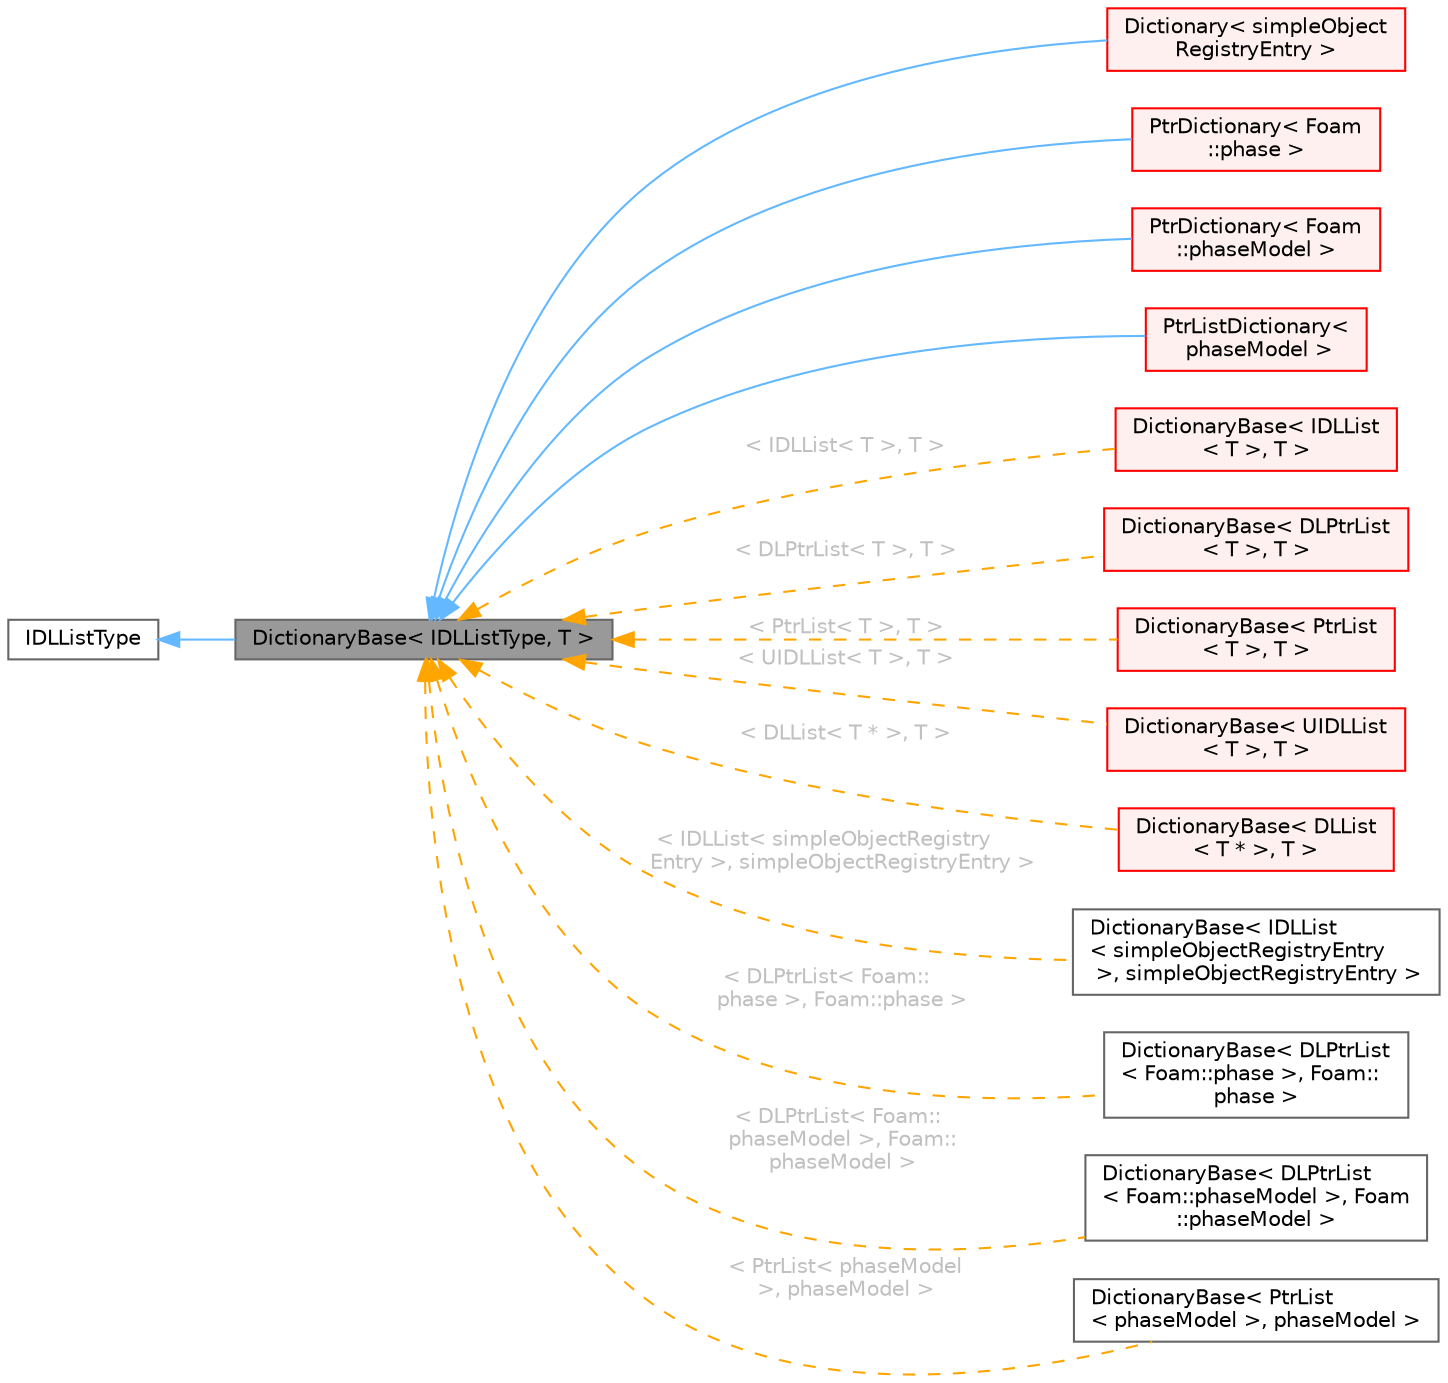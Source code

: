 digraph "DictionaryBase&lt; IDLListType, T &gt;"
{
 // LATEX_PDF_SIZE
  bgcolor="transparent";
  edge [fontname=Helvetica,fontsize=10,labelfontname=Helvetica,labelfontsize=10];
  node [fontname=Helvetica,fontsize=10,shape=box,height=0.2,width=0.4];
  rankdir="LR";
  Node1 [id="Node000001",label="DictionaryBase\< IDLListType, T \>",height=0.2,width=0.4,color="gray40", fillcolor="grey60", style="filled", fontcolor="black",tooltip="Base dictionary class templated on both the form of doubly-linked list it uses as well as the type it..."];
  Node2 -> Node1 [id="edge1_Node000001_Node000002",dir="back",color="steelblue1",style="solid",tooltip=" "];
  Node2 [id="Node000002",label="IDLListType",height=0.2,width=0.4,color="gray40", fillcolor="white", style="filled",tooltip=" "];
  Node1 -> Node3 [id="edge2_Node000001_Node000003",dir="back",color="steelblue1",style="solid",tooltip=" "];
  Node3 [id="Node000003",label="Dictionary\< simpleObject\lRegistryEntry \>",height=0.2,width=0.4,color="red", fillcolor="#FFF0F0", style="filled",URL="$classFoam_1_1Dictionary.html",tooltip=" "];
  Node1 -> Node5 [id="edge3_Node000001_Node000005",dir="back",color="steelblue1",style="solid",tooltip=" "];
  Node5 [id="Node000005",label="PtrDictionary\< Foam\l::phase \>",height=0.2,width=0.4,color="red", fillcolor="#FFF0F0", style="filled",URL="$classFoam_1_1PtrDictionary.html",tooltip=" "];
  Node1 -> Node6 [id="edge4_Node000001_Node000006",dir="back",color="steelblue1",style="solid",tooltip=" "];
  Node6 [id="Node000006",label="PtrDictionary\< Foam\l::phaseModel \>",height=0.2,width=0.4,color="red", fillcolor="#FFF0F0", style="filled",URL="$classFoam_1_1PtrDictionary.html",tooltip=" "];
  Node1 -> Node7 [id="edge5_Node000001_Node000007",dir="back",color="steelblue1",style="solid",tooltip=" "];
  Node7 [id="Node000007",label="PtrListDictionary\<\l phaseModel \>",height=0.2,width=0.4,color="red", fillcolor="#FFF0F0", style="filled",URL="$classFoam_1_1PtrListDictionary.html",tooltip=" "];
  Node1 -> Node8 [id="edge6_Node000001_Node000008",dir="back",color="orange",style="dashed",tooltip=" ",label=" \< IDLList\< T \>, T \>",fontcolor="grey" ];
  Node8 [id="Node000008",label="DictionaryBase\< IDLList\l\< T \>, T \>",height=0.2,width=0.4,color="red", fillcolor="#FFF0F0", style="filled",URL="$classFoam_1_1DictionaryBase.html",tooltip=" "];
  Node1 -> Node10 [id="edge7_Node000001_Node000010",dir="back",color="orange",style="dashed",tooltip=" ",label=" \< DLPtrList\< T \>, T \>",fontcolor="grey" ];
  Node10 [id="Node000010",label="DictionaryBase\< DLPtrList\l\< T \>, T \>",height=0.2,width=0.4,color="red", fillcolor="#FFF0F0", style="filled",URL="$classFoam_1_1DictionaryBase.html",tooltip=" "];
  Node1 -> Node12 [id="edge8_Node000001_Node000012",dir="back",color="orange",style="dashed",tooltip=" ",label=" \< PtrList\< T \>, T \>",fontcolor="grey" ];
  Node12 [id="Node000012",label="DictionaryBase\< PtrList\l\< T \>, T \>",height=0.2,width=0.4,color="red", fillcolor="#FFF0F0", style="filled",URL="$classFoam_1_1DictionaryBase.html",tooltip=" "];
  Node1 -> Node14 [id="edge9_Node000001_Node000014",dir="back",color="orange",style="dashed",tooltip=" ",label=" \< UIDLList\< T \>, T \>",fontcolor="grey" ];
  Node14 [id="Node000014",label="DictionaryBase\< UIDLList\l\< T \>, T \>",height=0.2,width=0.4,color="red", fillcolor="#FFF0F0", style="filled",URL="$classFoam_1_1DictionaryBase.html",tooltip=" "];
  Node1 -> Node16 [id="edge10_Node000001_Node000016",dir="back",color="orange",style="dashed",tooltip=" ",label=" \< DLList\< T * \>, T \>",fontcolor="grey" ];
  Node16 [id="Node000016",label="DictionaryBase\< DLList\l\< T * \>, T \>",height=0.2,width=0.4,color="red", fillcolor="#FFF0F0", style="filled",URL="$classFoam_1_1DictionaryBase.html",tooltip=" "];
  Node1 -> Node18 [id="edge11_Node000001_Node000018",dir="back",color="orange",style="dashed",tooltip=" ",label=" \< IDLList\< simpleObjectRegistry\lEntry \>, simpleObjectRegistryEntry \>",fontcolor="grey" ];
  Node18 [id="Node000018",label="DictionaryBase\< IDLList\l\< simpleObjectRegistryEntry\l \>, simpleObjectRegistryEntry \>",height=0.2,width=0.4,color="gray40", fillcolor="white", style="filled",URL="$classFoam_1_1DictionaryBase.html",tooltip=" "];
  Node1 -> Node19 [id="edge12_Node000001_Node000019",dir="back",color="orange",style="dashed",tooltip=" ",label=" \< DLPtrList\< Foam::\lphase \>, Foam::phase \>",fontcolor="grey" ];
  Node19 [id="Node000019",label="DictionaryBase\< DLPtrList\l\< Foam::phase \>, Foam::\lphase \>",height=0.2,width=0.4,color="gray40", fillcolor="white", style="filled",URL="$classFoam_1_1DictionaryBase.html",tooltip=" "];
  Node1 -> Node20 [id="edge13_Node000001_Node000020",dir="back",color="orange",style="dashed",tooltip=" ",label=" \< DLPtrList\< Foam::\lphaseModel \>, Foam::\lphaseModel \>",fontcolor="grey" ];
  Node20 [id="Node000020",label="DictionaryBase\< DLPtrList\l\< Foam::phaseModel \>, Foam\l::phaseModel \>",height=0.2,width=0.4,color="gray40", fillcolor="white", style="filled",URL="$classFoam_1_1DictionaryBase.html",tooltip=" "];
  Node1 -> Node21 [id="edge14_Node000001_Node000021",dir="back",color="orange",style="dashed",tooltip=" ",label=" \< PtrList\< phaseModel\l \>, phaseModel \>",fontcolor="grey" ];
  Node21 [id="Node000021",label="DictionaryBase\< PtrList\l\< phaseModel \>, phaseModel \>",height=0.2,width=0.4,color="gray40", fillcolor="white", style="filled",URL="$classFoam_1_1DictionaryBase.html",tooltip=" "];
}
